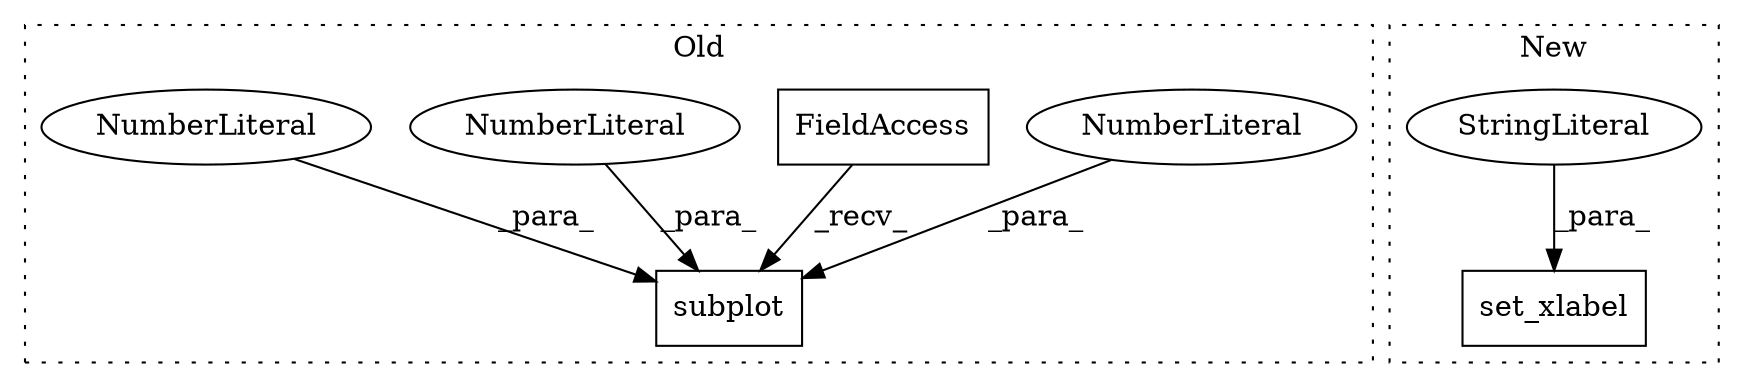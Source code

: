 digraph G {
subgraph cluster0 {
1 [label="subplot" a="32" s="556,569" l="8,1" shape="box"];
3 [label="NumberLiteral" a="34" s="568" l="1" shape="ellipse"];
5 [label="FieldAccess" a="22" s="538" l="10" shape="box"];
6 [label="NumberLiteral" a="34" s="566" l="1" shape="ellipse"];
7 [label="NumberLiteral" a="34" s="564" l="1" shape="ellipse"];
label = "Old";
style="dotted";
}
subgraph cluster1 {
2 [label="set_xlabel" a="32" s="625,646" l="11,1" shape="box"];
4 [label="StringLiteral" a="45" s="636" l="10" shape="ellipse"];
label = "New";
style="dotted";
}
3 -> 1 [label="_para_"];
4 -> 2 [label="_para_"];
5 -> 1 [label="_recv_"];
6 -> 1 [label="_para_"];
7 -> 1 [label="_para_"];
}